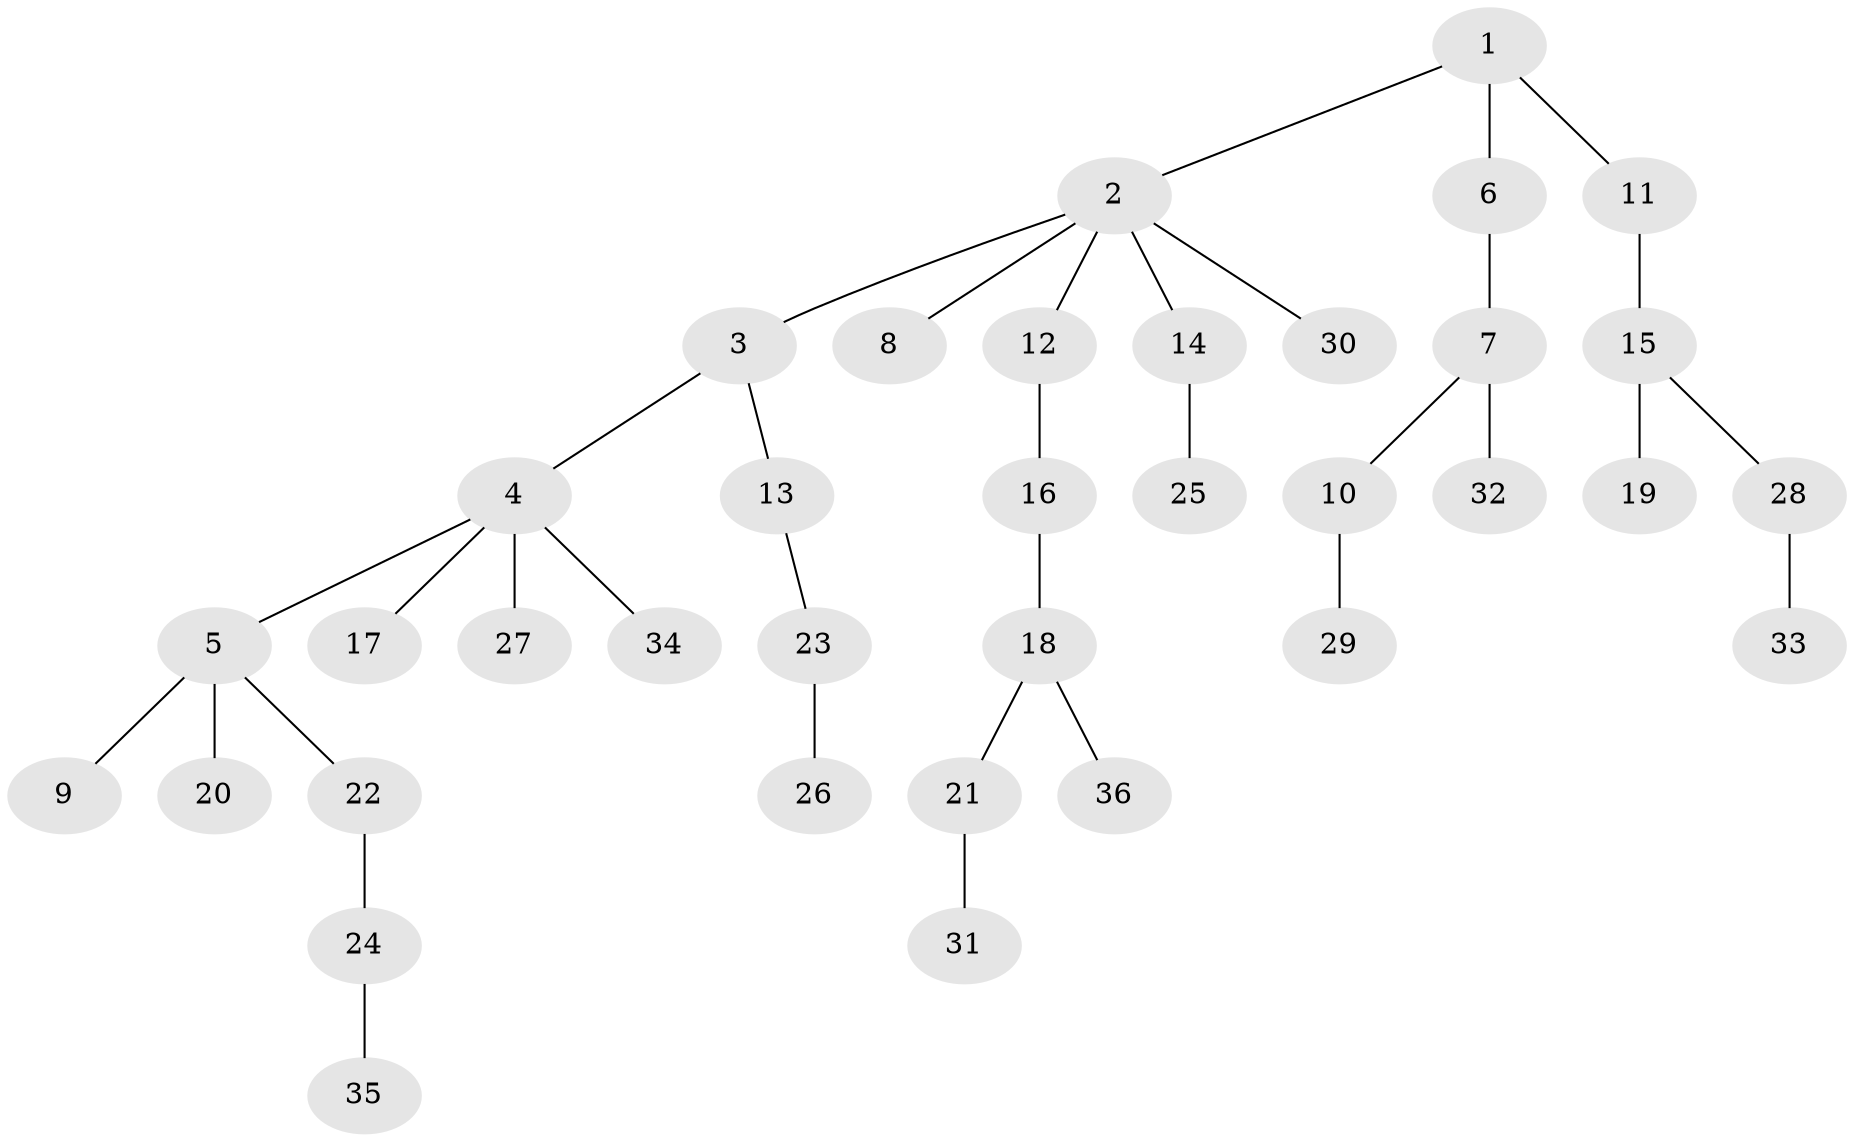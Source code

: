 // original degree distribution, {4: 0.056818181818181816, 6: 0.022727272727272728, 5: 0.045454545454545456, 2: 0.3068181818181818, 3: 0.10227272727272728, 1: 0.4659090909090909}
// Generated by graph-tools (version 1.1) at 2025/51/03/04/25 22:51:28]
// undirected, 36 vertices, 35 edges
graph export_dot {
  node [color=gray90,style=filled];
  1;
  2;
  3;
  4;
  5;
  6;
  7;
  8;
  9;
  10;
  11;
  12;
  13;
  14;
  15;
  16;
  17;
  18;
  19;
  20;
  21;
  22;
  23;
  24;
  25;
  26;
  27;
  28;
  29;
  30;
  31;
  32;
  33;
  34;
  35;
  36;
  1 -- 2 [weight=1.0];
  1 -- 6 [weight=1.0];
  1 -- 11 [weight=1.0];
  2 -- 3 [weight=1.0];
  2 -- 8 [weight=1.0];
  2 -- 12 [weight=1.0];
  2 -- 14 [weight=1.0];
  2 -- 30 [weight=1.0];
  3 -- 4 [weight=1.0];
  3 -- 13 [weight=1.0];
  4 -- 5 [weight=1.0];
  4 -- 17 [weight=1.0];
  4 -- 27 [weight=1.0];
  4 -- 34 [weight=1.0];
  5 -- 9 [weight=1.0];
  5 -- 20 [weight=1.0];
  5 -- 22 [weight=1.0];
  6 -- 7 [weight=2.0];
  7 -- 10 [weight=1.0];
  7 -- 32 [weight=1.0];
  10 -- 29 [weight=1.0];
  11 -- 15 [weight=2.0];
  12 -- 16 [weight=1.0];
  13 -- 23 [weight=1.0];
  14 -- 25 [weight=1.0];
  15 -- 19 [weight=1.0];
  15 -- 28 [weight=1.0];
  16 -- 18 [weight=1.0];
  18 -- 21 [weight=1.0];
  18 -- 36 [weight=1.0];
  21 -- 31 [weight=1.0];
  22 -- 24 [weight=1.0];
  23 -- 26 [weight=1.0];
  24 -- 35 [weight=1.0];
  28 -- 33 [weight=1.0];
}
